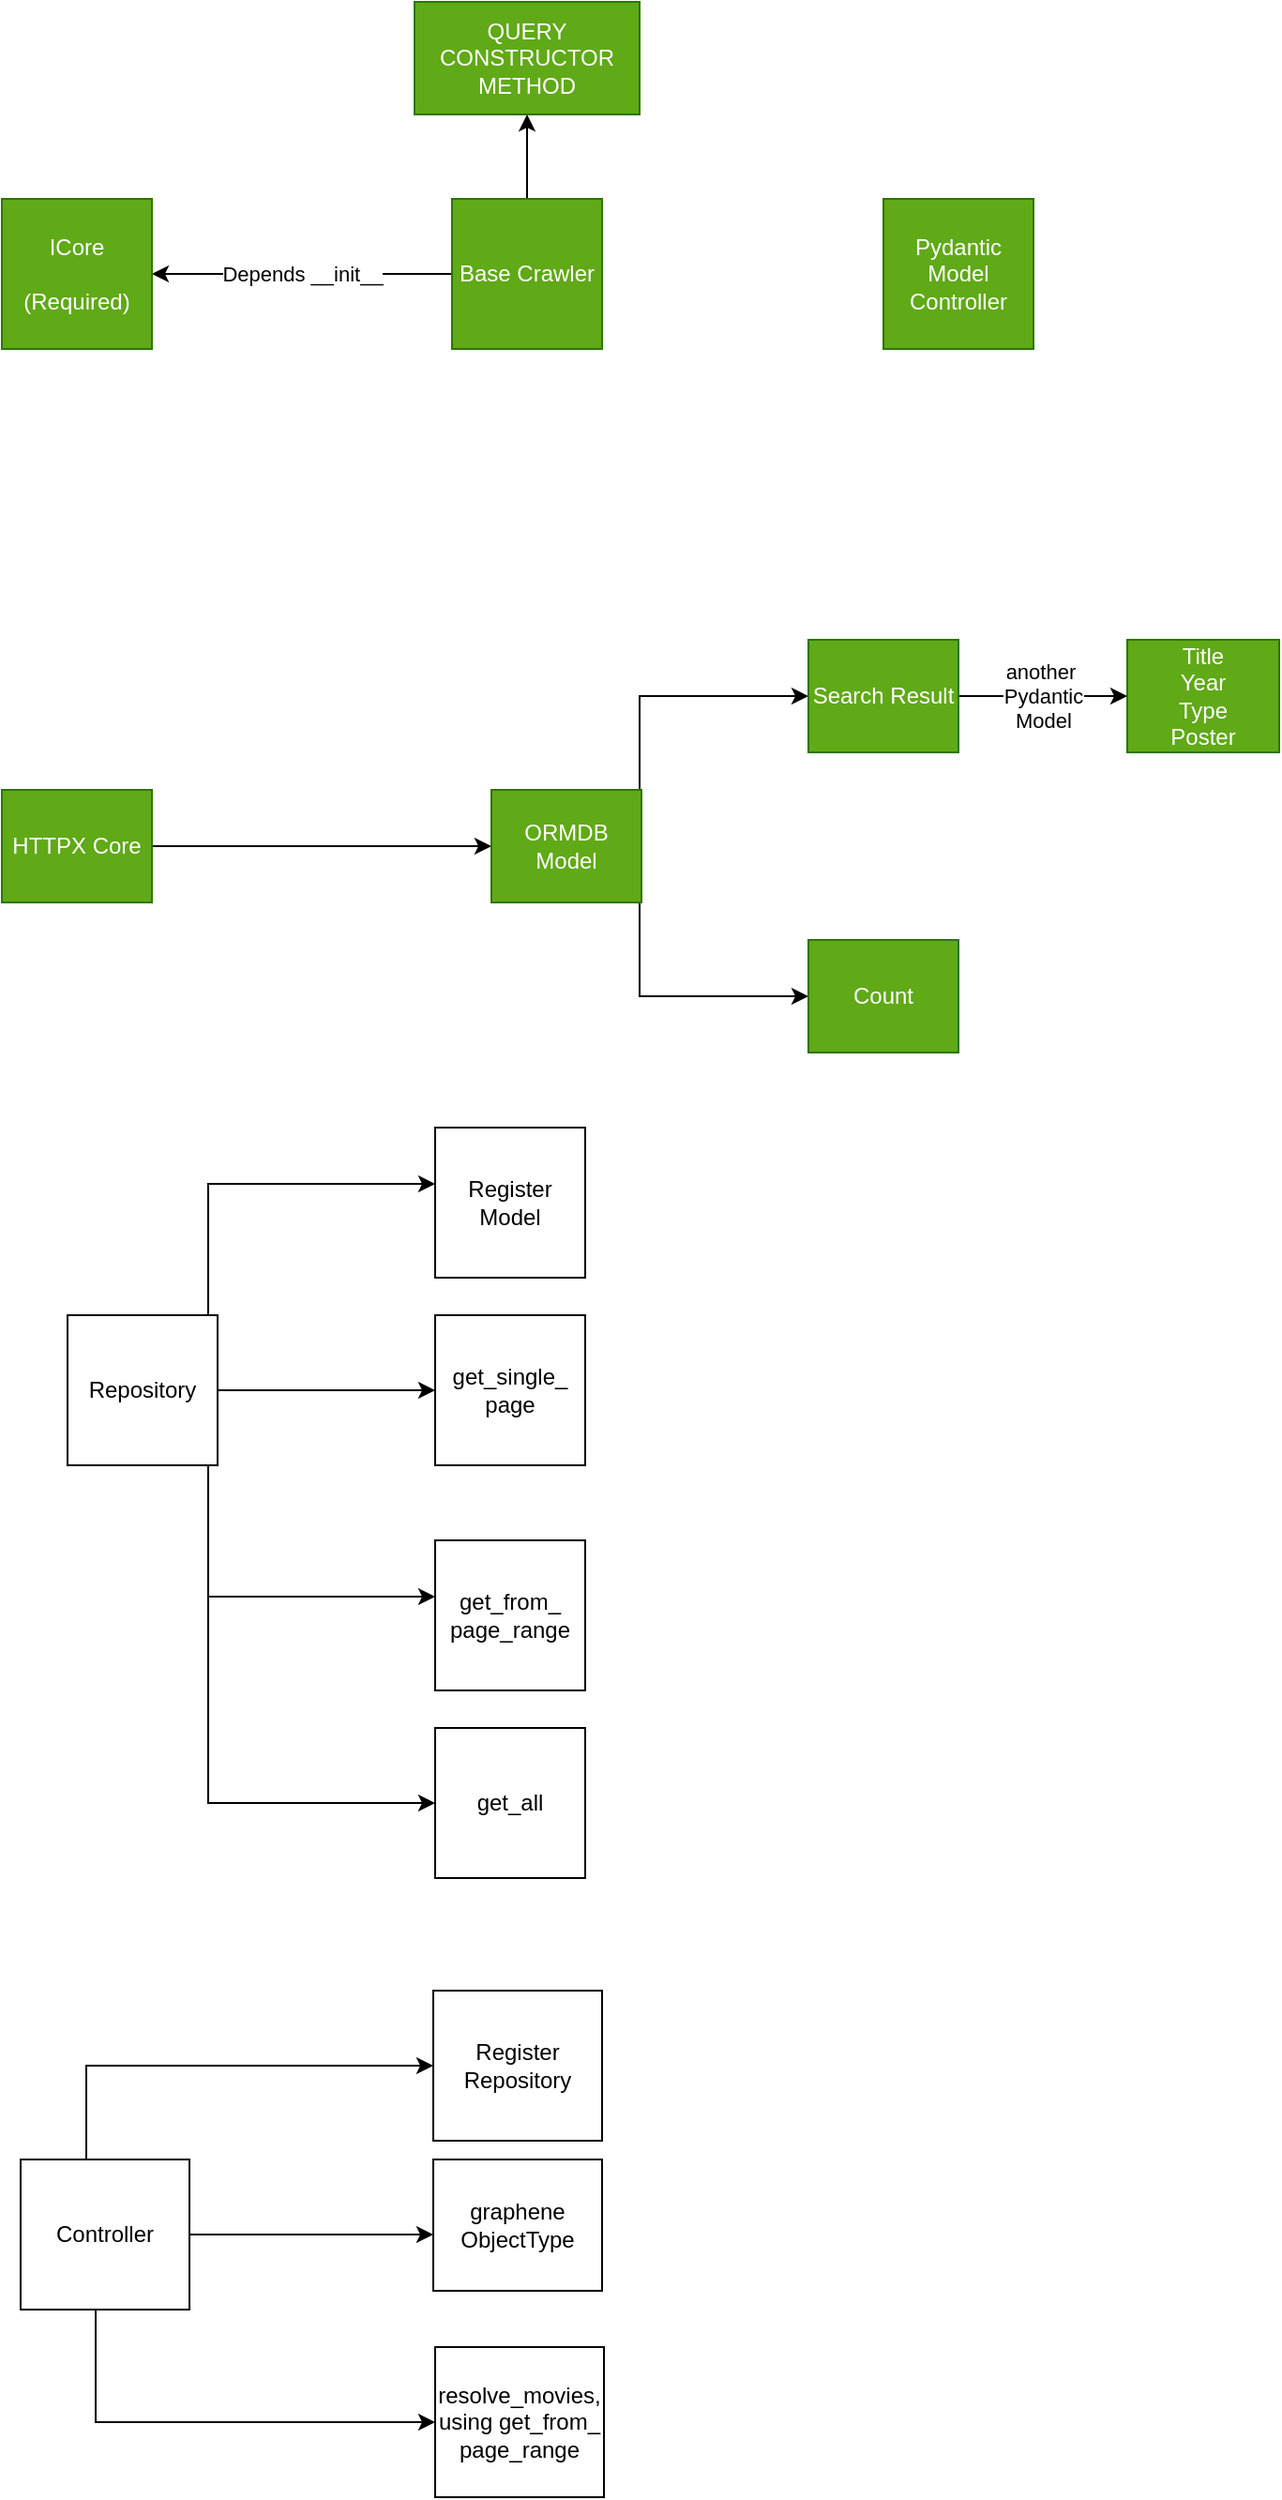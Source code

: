 <mxfile version="21.3.2" type="device">
  <diagram id="C5RBs43oDa-KdzZeNtuy" name="Page-1">
    <mxGraphModel dx="1687" dy="927" grid="1" gridSize="10" guides="1" tooltips="1" connect="1" arrows="1" fold="1" page="1" pageScale="1" pageWidth="827" pageHeight="1169" math="0" shadow="0">
      <root>
        <mxCell id="WIyWlLk6GJQsqaUBKTNV-0" />
        <mxCell id="WIyWlLk6GJQsqaUBKTNV-1" parent="WIyWlLk6GJQsqaUBKTNV-0" />
        <mxCell id="W61sUWY-WDGXHTRZNIP2-27" value="Depends __init__" style="edgeStyle=orthogonalEdgeStyle;rounded=0;orthogonalLoop=1;jettySize=auto;html=1;" parent="WIyWlLk6GJQsqaUBKTNV-1" source="W61sUWY-WDGXHTRZNIP2-22" target="W61sUWY-WDGXHTRZNIP2-26" edge="1">
          <mxGeometry relative="1" as="geometry" />
        </mxCell>
        <mxCell id="W61sUWY-WDGXHTRZNIP2-40" value="" style="edgeStyle=orthogonalEdgeStyle;rounded=0;orthogonalLoop=1;jettySize=auto;html=1;" parent="WIyWlLk6GJQsqaUBKTNV-1" source="W61sUWY-WDGXHTRZNIP2-22" target="W61sUWY-WDGXHTRZNIP2-39" edge="1">
          <mxGeometry relative="1" as="geometry" />
        </mxCell>
        <mxCell id="W61sUWY-WDGXHTRZNIP2-22" value="Base Crawler" style="whiteSpace=wrap;html=1;aspect=fixed;fillColor=#60a917;fontColor=#ffffff;strokeColor=#2D7600;" parent="WIyWlLk6GJQsqaUBKTNV-1" vertex="1">
          <mxGeometry x="280" y="115" width="80" height="80" as="geometry" />
        </mxCell>
        <mxCell id="W61sUWY-WDGXHTRZNIP2-24" value="Pydantic Model Controller" style="whiteSpace=wrap;html=1;aspect=fixed;fillColor=#60a917;fontColor=#ffffff;strokeColor=#2D7600;" parent="WIyWlLk6GJQsqaUBKTNV-1" vertex="1">
          <mxGeometry x="510" y="115" width="80" height="80" as="geometry" />
        </mxCell>
        <mxCell id="W61sUWY-WDGXHTRZNIP2-26" value="ICore&lt;br&gt;&lt;br&gt;(Required)" style="whiteSpace=wrap;html=1;aspect=fixed;fillColor=#60a917;fontColor=#ffffff;strokeColor=#2D7600;" parent="WIyWlLk6GJQsqaUBKTNV-1" vertex="1">
          <mxGeometry x="40" y="115" width="80" height="80" as="geometry" />
        </mxCell>
        <mxCell id="W61sUWY-WDGXHTRZNIP2-53" value="" style="edgeStyle=orthogonalEdgeStyle;rounded=0;orthogonalLoop=1;jettySize=auto;html=1;" parent="WIyWlLk6GJQsqaUBKTNV-1" source="W61sUWY-WDGXHTRZNIP2-33" target="W61sUWY-WDGXHTRZNIP2-52" edge="1">
          <mxGeometry relative="1" as="geometry">
            <Array as="points">
              <mxPoint x="170" y="460" />
              <mxPoint x="170" y="460" />
            </Array>
          </mxGeometry>
        </mxCell>
        <mxCell id="W61sUWY-WDGXHTRZNIP2-33" value="HTTPX Core" style="rounded=0;whiteSpace=wrap;html=1;fillColor=#60a917;fontColor=#ffffff;strokeColor=#2D7600;" parent="WIyWlLk6GJQsqaUBKTNV-1" vertex="1">
          <mxGeometry x="40" y="430" width="80" height="60" as="geometry" />
        </mxCell>
        <mxCell id="W61sUWY-WDGXHTRZNIP2-39" value="QUERY CONSTRUCTOR&lt;br&gt;METHOD" style="rounded=0;whiteSpace=wrap;html=1;fillColor=#60a917;fontColor=#ffffff;strokeColor=#2D7600;" parent="WIyWlLk6GJQsqaUBKTNV-1" vertex="1">
          <mxGeometry x="260" y="10" width="120" height="60" as="geometry" />
        </mxCell>
        <mxCell id="W61sUWY-WDGXHTRZNIP2-60" value="" style="edgeStyle=orthogonalEdgeStyle;rounded=0;orthogonalLoop=1;jettySize=auto;html=1;" parent="WIyWlLk6GJQsqaUBKTNV-1" source="W61sUWY-WDGXHTRZNIP2-52" target="W61sUWY-WDGXHTRZNIP2-59" edge="1">
          <mxGeometry relative="1" as="geometry">
            <Array as="points">
              <mxPoint x="380" y="380" />
            </Array>
          </mxGeometry>
        </mxCell>
        <mxCell id="W61sUWY-WDGXHTRZNIP2-63" value="" style="edgeStyle=orthogonalEdgeStyle;rounded=0;orthogonalLoop=1;jettySize=auto;html=1;" parent="WIyWlLk6GJQsqaUBKTNV-1" source="W61sUWY-WDGXHTRZNIP2-52" target="W61sUWY-WDGXHTRZNIP2-62" edge="1">
          <mxGeometry relative="1" as="geometry">
            <Array as="points">
              <mxPoint x="380" y="540" />
            </Array>
          </mxGeometry>
        </mxCell>
        <mxCell id="W61sUWY-WDGXHTRZNIP2-52" value="ORMDB Model" style="rounded=0;whiteSpace=wrap;html=1;fillColor=#60a917;fontColor=#ffffff;strokeColor=#2D7600;" parent="WIyWlLk6GJQsqaUBKTNV-1" vertex="1">
          <mxGeometry x="301" y="430" width="80" height="60" as="geometry" />
        </mxCell>
        <mxCell id="W61sUWY-WDGXHTRZNIP2-57" value="Title&lt;br&gt;Year&lt;br&gt;Type&lt;br&gt;Poster" style="rounded=0;whiteSpace=wrap;html=1;fillColor=#60a917;fontColor=#ffffff;strokeColor=#2D7600;" parent="WIyWlLk6GJQsqaUBKTNV-1" vertex="1">
          <mxGeometry x="640" y="350" width="81" height="60" as="geometry" />
        </mxCell>
        <mxCell id="W61sUWY-WDGXHTRZNIP2-61" value="another&amp;nbsp;&lt;br&gt;Pydantic&lt;br&gt;Model" style="edgeStyle=orthogonalEdgeStyle;rounded=0;orthogonalLoop=1;jettySize=auto;html=1;" parent="WIyWlLk6GJQsqaUBKTNV-1" source="W61sUWY-WDGXHTRZNIP2-59" target="W61sUWY-WDGXHTRZNIP2-57" edge="1">
          <mxGeometry relative="1" as="geometry" />
        </mxCell>
        <mxCell id="W61sUWY-WDGXHTRZNIP2-59" value="Search Result" style="rounded=0;whiteSpace=wrap;html=1;fillColor=#60a917;fontColor=#ffffff;strokeColor=#2D7600;" parent="WIyWlLk6GJQsqaUBKTNV-1" vertex="1">
          <mxGeometry x="470" y="350" width="80" height="60" as="geometry" />
        </mxCell>
        <mxCell id="W61sUWY-WDGXHTRZNIP2-62" value="Count" style="rounded=0;whiteSpace=wrap;html=1;fillColor=#60a917;fontColor=#ffffff;strokeColor=#2D7600;" parent="WIyWlLk6GJQsqaUBKTNV-1" vertex="1">
          <mxGeometry x="470" y="510" width="80" height="60" as="geometry" />
        </mxCell>
        <mxCell id="W61sUWY-WDGXHTRZNIP2-66" value="" style="edgeStyle=orthogonalEdgeStyle;rounded=0;orthogonalLoop=1;jettySize=auto;html=1;" parent="WIyWlLk6GJQsqaUBKTNV-1" source="W61sUWY-WDGXHTRZNIP2-64" target="W61sUWY-WDGXHTRZNIP2-65" edge="1">
          <mxGeometry relative="1" as="geometry">
            <Array as="points">
              <mxPoint x="150" y="640" />
            </Array>
          </mxGeometry>
        </mxCell>
        <mxCell id="W61sUWY-WDGXHTRZNIP2-71" value="" style="edgeStyle=orthogonalEdgeStyle;rounded=0;orthogonalLoop=1;jettySize=auto;html=1;" parent="WIyWlLk6GJQsqaUBKTNV-1" source="W61sUWY-WDGXHTRZNIP2-64" target="W61sUWY-WDGXHTRZNIP2-70" edge="1">
          <mxGeometry relative="1" as="geometry">
            <Array as="points">
              <mxPoint x="240" y="750" />
              <mxPoint x="240" y="750" />
            </Array>
          </mxGeometry>
        </mxCell>
        <mxCell id="W61sUWY-WDGXHTRZNIP2-73" value="" style="edgeStyle=orthogonalEdgeStyle;rounded=0;orthogonalLoop=1;jettySize=auto;html=1;" parent="WIyWlLk6GJQsqaUBKTNV-1" source="W61sUWY-WDGXHTRZNIP2-64" target="W61sUWY-WDGXHTRZNIP2-72" edge="1">
          <mxGeometry relative="1" as="geometry">
            <Array as="points">
              <mxPoint x="150" y="860" />
            </Array>
          </mxGeometry>
        </mxCell>
        <mxCell id="W61sUWY-WDGXHTRZNIP2-86" value="" style="edgeStyle=orthogonalEdgeStyle;rounded=0;orthogonalLoop=1;jettySize=auto;html=1;" parent="WIyWlLk6GJQsqaUBKTNV-1" source="W61sUWY-WDGXHTRZNIP2-64" target="W61sUWY-WDGXHTRZNIP2-85" edge="1">
          <mxGeometry relative="1" as="geometry">
            <Array as="points">
              <mxPoint x="150" y="970" />
            </Array>
          </mxGeometry>
        </mxCell>
        <mxCell id="W61sUWY-WDGXHTRZNIP2-64" value="Repository" style="whiteSpace=wrap;html=1;aspect=fixed;" parent="WIyWlLk6GJQsqaUBKTNV-1" vertex="1">
          <mxGeometry x="75" y="710" width="80" height="80" as="geometry" />
        </mxCell>
        <mxCell id="W61sUWY-WDGXHTRZNIP2-65" value="Register Model" style="whiteSpace=wrap;html=1;aspect=fixed;" parent="WIyWlLk6GJQsqaUBKTNV-1" vertex="1">
          <mxGeometry x="271" y="610" width="80" height="80" as="geometry" />
        </mxCell>
        <mxCell id="W61sUWY-WDGXHTRZNIP2-70" value="get_single_&lt;br&gt;page" style="whiteSpace=wrap;html=1;aspect=fixed;" parent="WIyWlLk6GJQsqaUBKTNV-1" vertex="1">
          <mxGeometry x="271" y="710" width="80" height="80" as="geometry" />
        </mxCell>
        <mxCell id="W61sUWY-WDGXHTRZNIP2-72" value="get_from_&lt;br&gt;page_range" style="whiteSpace=wrap;html=1;aspect=fixed;" parent="WIyWlLk6GJQsqaUBKTNV-1" vertex="1">
          <mxGeometry x="271" y="830" width="80" height="80" as="geometry" />
        </mxCell>
        <mxCell id="W61sUWY-WDGXHTRZNIP2-80" value="" style="edgeStyle=orthogonalEdgeStyle;rounded=0;orthogonalLoop=1;jettySize=auto;html=1;" parent="WIyWlLk6GJQsqaUBKTNV-1" source="W61sUWY-WDGXHTRZNIP2-76" target="W61sUWY-WDGXHTRZNIP2-79" edge="1">
          <mxGeometry relative="1" as="geometry">
            <Array as="points">
              <mxPoint x="85" y="1110" />
            </Array>
          </mxGeometry>
        </mxCell>
        <mxCell id="W61sUWY-WDGXHTRZNIP2-82" value="" style="edgeStyle=orthogonalEdgeStyle;rounded=0;orthogonalLoop=1;jettySize=auto;html=1;" parent="WIyWlLk6GJQsqaUBKTNV-1" source="W61sUWY-WDGXHTRZNIP2-76" target="W61sUWY-WDGXHTRZNIP2-81" edge="1">
          <mxGeometry relative="1" as="geometry">
            <Array as="points">
              <mxPoint x="170" y="1200" />
              <mxPoint x="170" y="1200" />
            </Array>
          </mxGeometry>
        </mxCell>
        <mxCell id="W61sUWY-WDGXHTRZNIP2-84" value="" style="edgeStyle=orthogonalEdgeStyle;rounded=0;orthogonalLoop=1;jettySize=auto;html=1;" parent="WIyWlLk6GJQsqaUBKTNV-1" source="W61sUWY-WDGXHTRZNIP2-76" target="W61sUWY-WDGXHTRZNIP2-83" edge="1">
          <mxGeometry relative="1" as="geometry">
            <Array as="points">
              <mxPoint x="90" y="1300" />
            </Array>
          </mxGeometry>
        </mxCell>
        <mxCell id="W61sUWY-WDGXHTRZNIP2-76" value="Controller" style="rounded=0;whiteSpace=wrap;html=1;" parent="WIyWlLk6GJQsqaUBKTNV-1" vertex="1">
          <mxGeometry x="50" y="1160" width="90" height="80" as="geometry" />
        </mxCell>
        <mxCell id="W61sUWY-WDGXHTRZNIP2-79" value="Register Repository" style="rounded=0;whiteSpace=wrap;html=1;" parent="WIyWlLk6GJQsqaUBKTNV-1" vertex="1">
          <mxGeometry x="270" y="1070" width="90" height="80" as="geometry" />
        </mxCell>
        <mxCell id="W61sUWY-WDGXHTRZNIP2-81" value="graphene&lt;br&gt;ObjectType" style="rounded=0;whiteSpace=wrap;html=1;" parent="WIyWlLk6GJQsqaUBKTNV-1" vertex="1">
          <mxGeometry x="270" y="1160" width="90" height="70" as="geometry" />
        </mxCell>
        <mxCell id="W61sUWY-WDGXHTRZNIP2-83" value="resolve_movies, using get_from_&lt;br style=&quot;border-color: var(--border-color);&quot;&gt;page_range" style="rounded=0;whiteSpace=wrap;html=1;" parent="WIyWlLk6GJQsqaUBKTNV-1" vertex="1">
          <mxGeometry x="271" y="1260" width="90" height="80" as="geometry" />
        </mxCell>
        <mxCell id="W61sUWY-WDGXHTRZNIP2-85" value="get_all" style="whiteSpace=wrap;html=1;aspect=fixed;" parent="WIyWlLk6GJQsqaUBKTNV-1" vertex="1">
          <mxGeometry x="271" y="930" width="80" height="80" as="geometry" />
        </mxCell>
      </root>
    </mxGraphModel>
  </diagram>
</mxfile>
